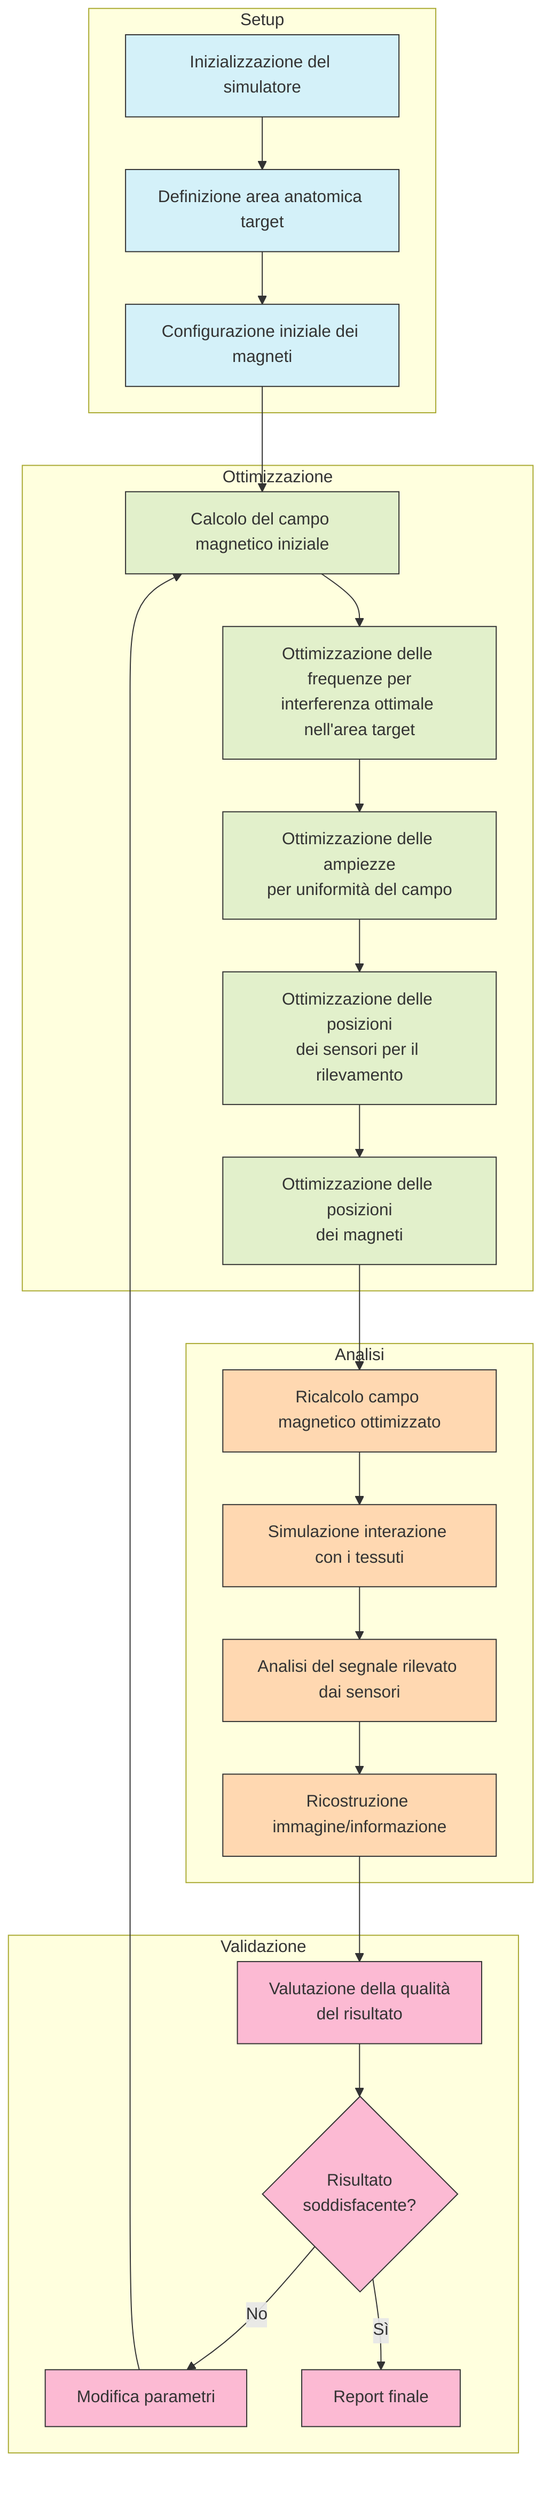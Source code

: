 flowchart TD
    subgraph Setup
        A[Inizializzazione del simulatore] --> B[Definizione area anatomica target]
        B --> C[Configurazione iniziale dei magneti]
    end
    
    subgraph Ottimizzazione
        C --> D[Calcolo del campo magnetico iniziale]
        D --> E[Ottimizzazione delle frequenze per\ninterferenza ottimale nell'area target]
        E --> F[Ottimizzazione delle ampiezze\nper uniformità del campo]
        F --> G[Ottimizzazione delle posizioni\ndei sensori per il rilevamento]
        G --> H[Ottimizzazione delle posizioni\ndei magneti]
    end
    
    subgraph Analisi
        H --> I[Ricalcolo campo magnetico ottimizzato]
        I --> J[Simulazione interazione con i tessuti]
        J --> K[Analisi del segnale rilevato dai sensori]
        K --> L[Ricostruzione immagine/informazione]
    end
    
    subgraph Validazione
        L --> M[Valutazione della qualità\ndel risultato]
        M --> N{Risultato\nsoddisfacente?}
        N -->|No| O[Modifica parametri]
        O --> D
        N -->|Sì| P[Report finale]
    end
    
    style A fill:#d4f1f9,stroke:#333,stroke-width:1px
    style B fill:#d4f1f9,stroke:#333,stroke-width:1px
    style C fill:#d4f1f9,stroke:#333,stroke-width:1px
    
    style D fill:#e2f0cb,stroke:#333,stroke-width:1px
    style E fill:#e2f0cb,stroke:#333,stroke-width:1px
    style F fill:#e2f0cb,stroke:#333,stroke-width:1px
    style G fill:#e2f0cb,stroke:#333,stroke-width:1px
    style H fill:#e2f0cb,stroke:#333,stroke-width:1px
    
    style I fill:#ffd8b1,stroke:#333,stroke-width:1px
    style J fill:#ffd8b1,stroke:#333,stroke-width:1px
    style K fill:#ffd8b1,stroke:#333,stroke-width:1px
    style L fill:#ffd8b1,stroke:#333,stroke-width:1px
    
    style M fill:#fcbad3,stroke:#333,stroke-width:1px
    style N fill:#fcbad3,stroke:#333,stroke-width:1px
    style O fill:#fcbad3,stroke:#333,stroke-width:1px
    style P fill:#fcbad3,stroke:#333,stroke-width:1px